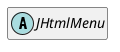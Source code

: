 @startuml
set namespaceSeparator \\
hide members
hide << alias >> circle

abstract class JHtmlMenu
@enduml
